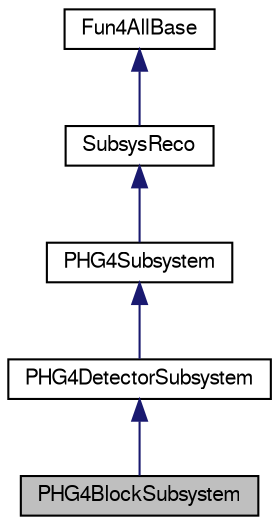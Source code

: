 digraph "PHG4BlockSubsystem"
{
  bgcolor="transparent";
  edge [fontname="FreeSans",fontsize="10",labelfontname="FreeSans",labelfontsize="10"];
  node [fontname="FreeSans",fontsize="10",shape=record];
  Node1 [label="PHG4BlockSubsystem",height=0.2,width=0.4,color="black", fillcolor="grey75", style="filled" fontcolor="black"];
  Node2 -> Node1 [dir="back",color="midnightblue",fontsize="10",style="solid",fontname="FreeSans"];
  Node2 [label="PHG4DetectorSubsystem",height=0.2,width=0.4,color="black",URL="$d5/d29/classPHG4DetectorSubsystem.html"];
  Node3 -> Node2 [dir="back",color="midnightblue",fontsize="10",style="solid",fontname="FreeSans"];
  Node3 [label="PHG4Subsystem",height=0.2,width=0.4,color="black",URL="$db/df7/classPHG4Subsystem.html"];
  Node4 -> Node3 [dir="back",color="midnightblue",fontsize="10",style="solid",fontname="FreeSans"];
  Node4 [label="SubsysReco",height=0.2,width=0.4,color="black",URL="$d0/d32/classSubsysReco.html"];
  Node5 -> Node4 [dir="back",color="midnightblue",fontsize="10",style="solid",fontname="FreeSans"];
  Node5 [label="Fun4AllBase",height=0.2,width=0.4,color="black",URL="$d5/dec/classFun4AllBase.html"];
}
